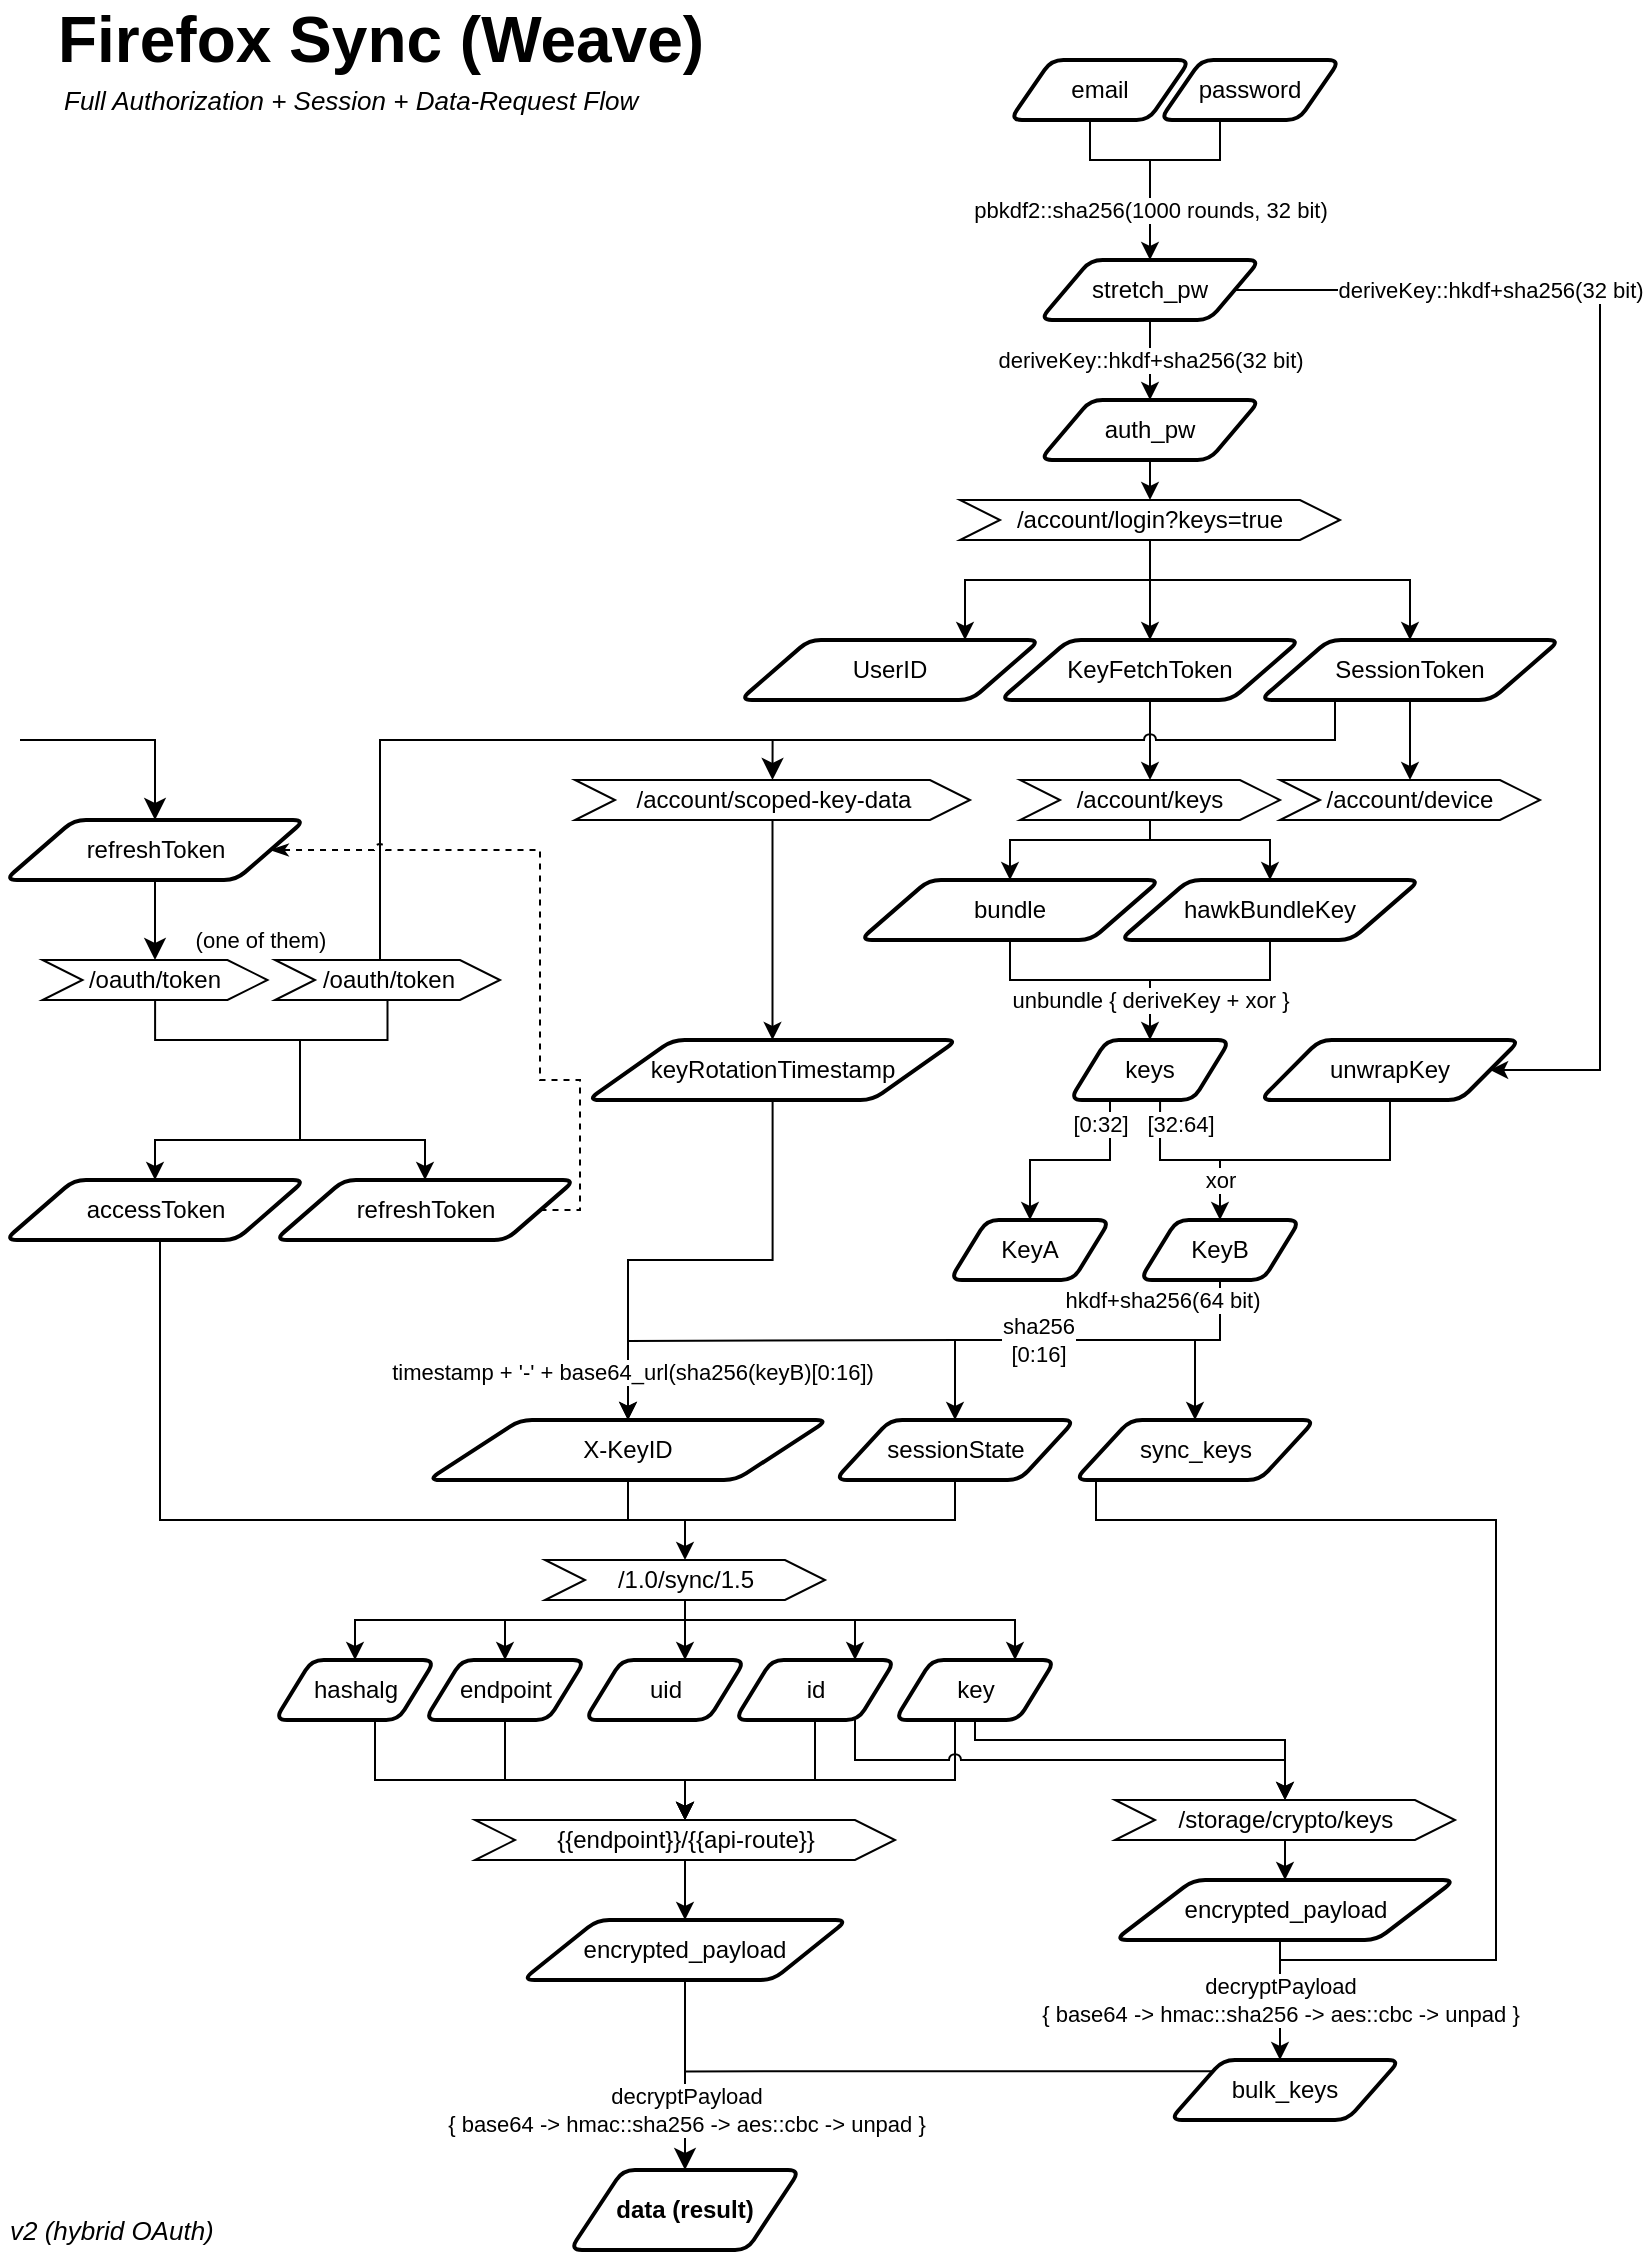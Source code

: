 <mxfile version="22.1.17" type="device">
  <diagram id="GCKKbCVxNzZRT655OQ8O" name="Page-1">
    <mxGraphModel dx="1724" dy="1162" grid="1" gridSize="10" guides="1" tooltips="1" connect="1" arrows="1" fold="1" page="1" pageScale="1" pageWidth="827" pageHeight="1169" math="0" shadow="0">
      <root>
        <mxCell id="0" />
        <mxCell id="1" parent="0" />
        <mxCell id="sHIsw2gtM_yPM06fZLOZ-1" value="Firefox Sync (Weave)" style="text;strokeColor=none;fillColor=none;html=1;fontSize=32;fontStyle=1;verticalAlign=middle;align=center;" parent="1" vertex="1">
          <mxGeometry x="40" y="30" width="300" height="40" as="geometry" />
        </mxCell>
        <mxCell id="sHIsw2gtM_yPM06fZLOZ-2" value="email" style="shape=parallelogram;html=1;strokeWidth=2;perimeter=parallelogramPerimeter;whiteSpace=wrap;rounded=1;arcSize=12;size=0.23;" parent="1" vertex="1">
          <mxGeometry x="505" y="60" width="90" height="30" as="geometry" />
        </mxCell>
        <mxCell id="sHIsw2gtM_yPM06fZLOZ-129" style="edgeStyle=orthogonalEdgeStyle;rounded=0;jumpStyle=arc;orthogonalLoop=1;jettySize=auto;html=1;exitX=0.25;exitY=1;exitDx=0;exitDy=0;startArrow=none;startFill=0;endArrow=none;endFill=0;" parent="1" source="sHIsw2gtM_yPM06fZLOZ-3" target="sHIsw2gtM_yPM06fZLOZ-9" edge="1">
          <mxGeometry relative="1" as="geometry">
            <Array as="points">
              <mxPoint x="610" y="90" />
              <mxPoint x="610" y="110" />
            </Array>
          </mxGeometry>
        </mxCell>
        <mxCell id="sHIsw2gtM_yPM06fZLOZ-3" value="password" style="shape=parallelogram;html=1;strokeWidth=2;perimeter=parallelogramPerimeter;whiteSpace=wrap;rounded=1;arcSize=12;size=0.23;" parent="1" vertex="1">
          <mxGeometry x="580" y="60" width="90" height="30" as="geometry" />
        </mxCell>
        <mxCell id="sHIsw2gtM_yPM06fZLOZ-14" value="deriveKey::hkdf+sha256(32 bit)" style="edgeStyle=orthogonalEdgeStyle;rounded=0;orthogonalLoop=1;jettySize=auto;html=1;exitX=0.5;exitY=1;exitDx=0;exitDy=0;" parent="1" source="sHIsw2gtM_yPM06fZLOZ-4" target="sHIsw2gtM_yPM06fZLOZ-13" edge="1">
          <mxGeometry relative="1" as="geometry" />
        </mxCell>
        <mxCell id="sHIsw2gtM_yPM06fZLOZ-4" value="stretch_pw" style="shape=parallelogram;html=1;strokeWidth=2;perimeter=parallelogramPerimeter;whiteSpace=wrap;rounded=1;arcSize=12;size=0.23;" parent="1" vertex="1">
          <mxGeometry x="520" y="160" width="110" height="30" as="geometry" />
        </mxCell>
        <mxCell id="sHIsw2gtM_yPM06fZLOZ-5" value="" style="endArrow=classic;html=1;rounded=0;entryX=0.5;entryY=0;entryDx=0;entryDy=0;" parent="1" source="sHIsw2gtM_yPM06fZLOZ-9" target="sHIsw2gtM_yPM06fZLOZ-4" edge="1">
          <mxGeometry relative="1" as="geometry">
            <mxPoint x="575" y="130" as="sourcePoint" />
            <mxPoint x="700" y="310" as="targetPoint" />
          </mxGeometry>
        </mxCell>
        <mxCell id="sHIsw2gtM_yPM06fZLOZ-6" value="pbkdf2::sha256(1000 rounds, 32 bit)" style="edgeLabel;resizable=0;html=1;align=center;verticalAlign=middle;" parent="sHIsw2gtM_yPM06fZLOZ-5" connectable="0" vertex="1">
          <mxGeometry relative="1" as="geometry" />
        </mxCell>
        <mxCell id="sHIsw2gtM_yPM06fZLOZ-9" value="" style="shape=waypoint;sketch=0;fillStyle=solid;size=6;pointerEvents=1;points=[];fillColor=none;resizable=0;rotatable=0;perimeter=centerPerimeter;snapToPoint=1;strokeColor=none;" parent="1" vertex="1">
          <mxGeometry x="555" y="90" width="40" height="40" as="geometry" />
        </mxCell>
        <mxCell id="sHIsw2gtM_yPM06fZLOZ-11" value="" style="endArrow=none;html=1;rounded=0;entryX=0.5;entryY=1;entryDx=0;entryDy=0;edgeStyle=orthogonalEdgeStyle;" parent="1" source="sHIsw2gtM_yPM06fZLOZ-9" target="sHIsw2gtM_yPM06fZLOZ-2" edge="1">
          <mxGeometry width="50" height="50" relative="1" as="geometry">
            <mxPoint x="600" y="250" as="sourcePoint" />
            <mxPoint x="650" y="200" as="targetPoint" />
            <Array as="points">
              <mxPoint x="545" y="110" />
            </Array>
          </mxGeometry>
        </mxCell>
        <mxCell id="sHIsw2gtM_yPM06fZLOZ-21" style="edgeStyle=orthogonalEdgeStyle;rounded=0;orthogonalLoop=1;jettySize=auto;html=1;exitX=0.5;exitY=1;exitDx=0;exitDy=0;entryX=0.5;entryY=0;entryDx=0;entryDy=0;" parent="1" source="sHIsw2gtM_yPM06fZLOZ-13" target="sHIsw2gtM_yPM06fZLOZ-20" edge="1">
          <mxGeometry relative="1" as="geometry" />
        </mxCell>
        <mxCell id="sHIsw2gtM_yPM06fZLOZ-13" value="auth_pw" style="shape=parallelogram;html=1;strokeWidth=2;perimeter=parallelogramPerimeter;whiteSpace=wrap;rounded=1;arcSize=12;size=0.23;" parent="1" vertex="1">
          <mxGeometry x="520" y="230" width="110" height="30" as="geometry" />
        </mxCell>
        <mxCell id="sHIsw2gtM_yPM06fZLOZ-28" style="rounded=0;orthogonalLoop=1;jettySize=auto;html=1;exitX=0.75;exitY=0;exitDx=0;exitDy=0;endArrow=none;endFill=0;startArrow=classic;startFill=1;edgeStyle=orthogonalEdgeStyle;" parent="1" source="sHIsw2gtM_yPM06fZLOZ-15" target="sHIsw2gtM_yPM06fZLOZ-24" edge="1">
          <mxGeometry relative="1" as="geometry">
            <Array as="points">
              <mxPoint x="482" y="320" />
            </Array>
          </mxGeometry>
        </mxCell>
        <mxCell id="sHIsw2gtM_yPM06fZLOZ-15" value="UserID" style="shape=parallelogram;html=1;strokeWidth=2;perimeter=parallelogramPerimeter;whiteSpace=wrap;rounded=1;arcSize=12;size=0.23;" parent="1" vertex="1">
          <mxGeometry x="370" y="350" width="150" height="30" as="geometry" />
        </mxCell>
        <mxCell id="sHIsw2gtM_yPM06fZLOZ-16" value="SessionToken" style="shape=parallelogram;html=1;strokeWidth=2;perimeter=parallelogramPerimeter;whiteSpace=wrap;rounded=1;arcSize=12;size=0.23;" parent="1" vertex="1">
          <mxGeometry x="630" y="350" width="150" height="30" as="geometry" />
        </mxCell>
        <mxCell id="sHIsw2gtM_yPM06fZLOZ-38" style="edgeStyle=none;rounded=0;orthogonalLoop=1;jettySize=auto;html=1;entryX=0.5;entryY=0;entryDx=0;entryDy=0;startArrow=none;startFill=0;endArrow=classic;endFill=1;jumpStyle=none;" parent="1" source="sHIsw2gtM_yPM06fZLOZ-17" target="sHIsw2gtM_yPM06fZLOZ-37" edge="1">
          <mxGeometry relative="1" as="geometry" />
        </mxCell>
        <mxCell id="sHIsw2gtM_yPM06fZLOZ-17" value="KeyFetchToken" style="shape=parallelogram;html=1;strokeWidth=2;perimeter=parallelogramPerimeter;whiteSpace=wrap;rounded=1;arcSize=12;size=0.23;" parent="1" vertex="1">
          <mxGeometry x="500" y="350" width="150" height="30" as="geometry" />
        </mxCell>
        <mxCell id="sHIsw2gtM_yPM06fZLOZ-27" style="edgeStyle=orthogonalEdgeStyle;rounded=0;orthogonalLoop=1;jettySize=auto;html=1;exitX=0.5;exitY=1;exitDx=0;exitDy=0;endArrow=none;endFill=0;" parent="1" source="sHIsw2gtM_yPM06fZLOZ-20" target="sHIsw2gtM_yPM06fZLOZ-24" edge="1">
          <mxGeometry relative="1" as="geometry" />
        </mxCell>
        <mxCell id="sHIsw2gtM_yPM06fZLOZ-20" value="/account/login?keys=true" style="shape=step;perimeter=stepPerimeter;whiteSpace=wrap;html=1;fixedSize=1;" parent="1" vertex="1">
          <mxGeometry x="480" y="280" width="190" height="20" as="geometry" />
        </mxCell>
        <mxCell id="sHIsw2gtM_yPM06fZLOZ-24" value="" style="shape=waypoint;sketch=0;fillStyle=solid;size=6;pointerEvents=1;points=[];fillColor=none;resizable=0;rotatable=0;perimeter=centerPerimeter;snapToPoint=1;strokeColor=none;" parent="1" vertex="1">
          <mxGeometry x="555" y="300" width="40" height="40" as="geometry" />
        </mxCell>
        <mxCell id="sHIsw2gtM_yPM06fZLOZ-29" value="" style="endArrow=classic;html=1;rounded=0;" parent="1" source="sHIsw2gtM_yPM06fZLOZ-24" target="sHIsw2gtM_yPM06fZLOZ-17" edge="1">
          <mxGeometry width="50" height="50" relative="1" as="geometry">
            <mxPoint x="600" y="320" as="sourcePoint" />
            <mxPoint x="650" y="270" as="targetPoint" />
          </mxGeometry>
        </mxCell>
        <mxCell id="sHIsw2gtM_yPM06fZLOZ-30" value="" style="endArrow=classic;html=1;rounded=0;entryX=0.5;entryY=0;entryDx=0;entryDy=0;exitX=0.579;exitY=0.546;exitDx=0;exitDy=0;exitPerimeter=0;edgeStyle=orthogonalEdgeStyle;" parent="1" source="sHIsw2gtM_yPM06fZLOZ-24" target="sHIsw2gtM_yPM06fZLOZ-16" edge="1">
          <mxGeometry width="50" height="50" relative="1" as="geometry">
            <mxPoint x="570" y="340" as="sourcePoint" />
            <mxPoint x="650" y="270" as="targetPoint" />
          </mxGeometry>
        </mxCell>
        <mxCell id="sHIsw2gtM_yPM06fZLOZ-34" value="/account/device" style="shape=step;perimeter=stepPerimeter;whiteSpace=wrap;html=1;fixedSize=1;" parent="1" vertex="1">
          <mxGeometry x="640" y="420" width="130" height="20" as="geometry" />
        </mxCell>
        <mxCell id="sHIsw2gtM_yPM06fZLOZ-36" value="" style="endArrow=classic;html=1;rounded=0;exitX=0.5;exitY=1;exitDx=0;exitDy=0;entryX=0.5;entryY=0;entryDx=0;entryDy=0;" parent="1" source="sHIsw2gtM_yPM06fZLOZ-16" target="sHIsw2gtM_yPM06fZLOZ-34" edge="1">
          <mxGeometry width="50" height="50" relative="1" as="geometry">
            <mxPoint x="620" y="420" as="sourcePoint" />
            <mxPoint x="670" y="370" as="targetPoint" />
          </mxGeometry>
        </mxCell>
        <mxCell id="sHIsw2gtM_yPM06fZLOZ-40" style="edgeStyle=orthogonalEdgeStyle;rounded=0;orthogonalLoop=1;jettySize=auto;html=1;startArrow=none;startFill=0;endArrow=classic;endFill=1;exitX=0.98;exitY=0.7;exitDx=0;exitDy=0;exitPerimeter=0;" parent="1" source="sHIsw2gtM_yPM06fZLOZ-42" target="sHIsw2gtM_yPM06fZLOZ-39" edge="1">
          <mxGeometry relative="1" as="geometry">
            <Array as="points">
              <mxPoint x="635" y="450" />
            </Array>
          </mxGeometry>
        </mxCell>
        <mxCell id="sHIsw2gtM_yPM06fZLOZ-37" value="/account/keys" style="shape=step;perimeter=stepPerimeter;whiteSpace=wrap;html=1;fixedSize=1;" parent="1" vertex="1">
          <mxGeometry x="510" y="420" width="130" height="20" as="geometry" />
        </mxCell>
        <mxCell id="sHIsw2gtM_yPM06fZLOZ-48" style="edgeStyle=orthogonalEdgeStyle;rounded=0;orthogonalLoop=1;jettySize=auto;html=1;entryX=0.55;entryY=0.675;entryDx=0;entryDy=0;entryPerimeter=0;startArrow=none;startFill=0;endArrow=none;endFill=0;" parent="1" source="sHIsw2gtM_yPM06fZLOZ-39" target="sHIsw2gtM_yPM06fZLOZ-46" edge="1">
          <mxGeometry relative="1" as="geometry" />
        </mxCell>
        <mxCell id="sHIsw2gtM_yPM06fZLOZ-39" value="hawkBundleKey" style="shape=parallelogram;html=1;strokeWidth=2;perimeter=parallelogramPerimeter;whiteSpace=wrap;rounded=1;arcSize=12;size=0.23;" parent="1" vertex="1">
          <mxGeometry x="560" y="470" width="150" height="30" as="geometry" />
        </mxCell>
        <mxCell id="sHIsw2gtM_yPM06fZLOZ-47" style="edgeStyle=orthogonalEdgeStyle;rounded=0;orthogonalLoop=1;jettySize=auto;html=1;entryX=0.45;entryY=0.575;entryDx=0;entryDy=0;entryPerimeter=0;startArrow=none;startFill=0;endArrow=none;endFill=0;" parent="1" source="sHIsw2gtM_yPM06fZLOZ-41" target="sHIsw2gtM_yPM06fZLOZ-46" edge="1">
          <mxGeometry relative="1" as="geometry" />
        </mxCell>
        <mxCell id="sHIsw2gtM_yPM06fZLOZ-41" value="bundle" style="shape=parallelogram;html=1;strokeWidth=2;perimeter=parallelogramPerimeter;whiteSpace=wrap;rounded=1;arcSize=12;size=0.23;" parent="1" vertex="1">
          <mxGeometry x="430" y="470" width="150" height="30" as="geometry" />
        </mxCell>
        <mxCell id="sHIsw2gtM_yPM06fZLOZ-43" style="edgeStyle=orthogonalEdgeStyle;rounded=0;orthogonalLoop=1;jettySize=auto;html=1;entryX=0.5;entryY=0;entryDx=0;entryDy=0;startArrow=none;startFill=0;endArrow=classic;endFill=1;" parent="1" source="sHIsw2gtM_yPM06fZLOZ-42" target="sHIsw2gtM_yPM06fZLOZ-41" edge="1">
          <mxGeometry relative="1" as="geometry">
            <Array as="points">
              <mxPoint x="505" y="450" />
            </Array>
          </mxGeometry>
        </mxCell>
        <mxCell id="sHIsw2gtM_yPM06fZLOZ-42" value="" style="shape=waypoint;sketch=0;fillStyle=solid;size=6;pointerEvents=1;points=[];fillColor=none;resizable=0;rotatable=0;perimeter=centerPerimeter;snapToPoint=1;strokeColor=none;" parent="1" vertex="1">
          <mxGeometry x="555" y="430" width="40" height="40" as="geometry" />
        </mxCell>
        <mxCell id="sHIsw2gtM_yPM06fZLOZ-45" value="" style="endArrow=none;html=1;rounded=0;exitX=0.5;exitY=1;exitDx=0;exitDy=0;entryX=0.988;entryY=0.392;entryDx=0;entryDy=0;entryPerimeter=0;endFill=0;" parent="1" source="sHIsw2gtM_yPM06fZLOZ-37" target="sHIsw2gtM_yPM06fZLOZ-42" edge="1">
          <mxGeometry width="50" height="50" relative="1" as="geometry">
            <mxPoint x="570" y="480" as="sourcePoint" />
            <mxPoint x="620" y="430" as="targetPoint" />
          </mxGeometry>
        </mxCell>
        <mxCell id="sHIsw2gtM_yPM06fZLOZ-54" value="unbundle { deriveKey + xor }" style="edgeStyle=none;rounded=0;orthogonalLoop=1;jettySize=auto;html=1;entryX=0.5;entryY=0;entryDx=0;entryDy=0;startArrow=none;startFill=0;endArrow=classic;endFill=1;" parent="1" source="sHIsw2gtM_yPM06fZLOZ-46" target="sHIsw2gtM_yPM06fZLOZ-59" edge="1">
          <mxGeometry x="-0.333" relative="1" as="geometry">
            <mxPoint x="575" y="580" as="targetPoint" />
            <mxPoint as="offset" />
          </mxGeometry>
        </mxCell>
        <mxCell id="sHIsw2gtM_yPM06fZLOZ-46" value="" style="shape=waypoint;sketch=0;fillStyle=solid;size=6;pointerEvents=1;points=[];fillColor=none;resizable=0;rotatable=0;perimeter=centerPerimeter;snapToPoint=1;strokeColor=none;" parent="1" vertex="1">
          <mxGeometry x="555" y="500" width="40" height="40" as="geometry" />
        </mxCell>
        <mxCell id="sHIsw2gtM_yPM06fZLOZ-55" value="&lt;div&gt;KeyA&lt;/div&gt;" style="shape=parallelogram;html=1;strokeWidth=2;perimeter=parallelogramPerimeter;whiteSpace=wrap;rounded=1;arcSize=12;size=0.23;" parent="1" vertex="1">
          <mxGeometry x="475" y="640" width="80" height="30" as="geometry" />
        </mxCell>
        <mxCell id="sHIsw2gtM_yPM06fZLOZ-89" value="sha256&lt;br&gt;[0:16]" style="edgeStyle=orthogonalEdgeStyle;rounded=0;jumpStyle=arc;orthogonalLoop=1;jettySize=auto;html=1;entryX=0.5;entryY=0;entryDx=0;entryDy=0;startArrow=none;startFill=0;endArrow=classic;endFill=1;" parent="1" source="sHIsw2gtM_yPM06fZLOZ-56" target="sHIsw2gtM_yPM06fZLOZ-87" edge="1">
          <mxGeometry x="0.196" relative="1" as="geometry">
            <Array as="points">
              <mxPoint x="530" y="700" />
              <mxPoint x="480" y="700" />
            </Array>
            <mxPoint as="offset" />
          </mxGeometry>
        </mxCell>
        <mxCell id="sHIsw2gtM_yPM06fZLOZ-111" value="hkdf+sha256(64 bit)" style="rounded=0;jumpStyle=arc;orthogonalLoop=1;jettySize=auto;html=1;entryX=0.5;entryY=0;entryDx=0;entryDy=0;startArrow=none;startFill=0;endArrow=classic;endFill=1;edgeStyle=orthogonalEdgeStyle;" parent="1" source="sHIsw2gtM_yPM06fZLOZ-56" target="sHIsw2gtM_yPM06fZLOZ-88" edge="1">
          <mxGeometry x="0.455" y="10" relative="1" as="geometry">
            <Array as="points">
              <mxPoint x="550" y="700" />
              <mxPoint x="600" y="700" />
            </Array>
            <mxPoint x="-8" y="-10" as="offset" />
          </mxGeometry>
        </mxCell>
        <mxCell id="sHIsw2gtM_yPM06fZLOZ-56" value="&lt;div&gt;KeyB&lt;/div&gt;" style="shape=parallelogram;html=1;strokeWidth=2;perimeter=parallelogramPerimeter;whiteSpace=wrap;rounded=1;arcSize=12;size=0.23;" parent="1" vertex="1">
          <mxGeometry x="570" y="640" width="80" height="30" as="geometry" />
        </mxCell>
        <mxCell id="sHIsw2gtM_yPM06fZLOZ-57" value="[0:32]" style="edgeStyle=orthogonalEdgeStyle;rounded=0;orthogonalLoop=1;jettySize=auto;html=1;entryX=0.5;entryY=0;entryDx=0;entryDy=0;startArrow=none;startFill=0;endArrow=classic;endFill=1;exitX=0.25;exitY=1;exitDx=0;exitDy=0;" parent="1" source="sHIsw2gtM_yPM06fZLOZ-59" target="sHIsw2gtM_yPM06fZLOZ-55" edge="1">
          <mxGeometry x="-0.76" y="-5" relative="1" as="geometry">
            <mxPoint x="580" y="660" as="sourcePoint" />
            <mxPoint as="offset" />
          </mxGeometry>
        </mxCell>
        <mxCell id="sHIsw2gtM_yPM06fZLOZ-58" value="[32:64]" style="edgeStyle=orthogonalEdgeStyle;rounded=0;orthogonalLoop=1;jettySize=auto;html=1;startArrow=none;startFill=0;endArrow=none;endFill=0;exitX=0.563;exitY=0.973;exitDx=0;exitDy=0;exitPerimeter=0;" parent="1" source="sHIsw2gtM_yPM06fZLOZ-59" target="sHIsw2gtM_yPM06fZLOZ-64" edge="1">
          <mxGeometry x="-0.579" y="10" relative="1" as="geometry">
            <mxPoint x="580" y="660" as="sourcePoint" />
            <mxPoint x="600" y="610" as="targetPoint" />
            <Array as="points">
              <mxPoint x="580" y="610" />
            </Array>
            <mxPoint as="offset" />
          </mxGeometry>
        </mxCell>
        <mxCell id="sHIsw2gtM_yPM06fZLOZ-59" value="keys" style="shape=parallelogram;html=1;strokeWidth=2;perimeter=parallelogramPerimeter;whiteSpace=wrap;rounded=1;arcSize=12;size=0.23;" parent="1" vertex="1">
          <mxGeometry x="535" y="550" width="80" height="30" as="geometry" />
        </mxCell>
        <mxCell id="sHIsw2gtM_yPM06fZLOZ-62" value="deriveKey::hkdf+sha256(32 bit)" style="edgeStyle=orthogonalEdgeStyle;rounded=0;orthogonalLoop=1;jettySize=auto;html=1;exitX=1;exitY=0.5;exitDx=0;exitDy=0;entryX=1;entryY=0.5;entryDx=0;entryDy=0;" parent="1" source="sHIsw2gtM_yPM06fZLOZ-4" target="sHIsw2gtM_yPM06fZLOZ-63" edge="1">
          <mxGeometry x="-0.593" relative="1" as="geometry">
            <mxPoint x="730" y="250" as="sourcePoint" />
            <mxPoint x="790" y="490" as="targetPoint" />
            <Array as="points">
              <mxPoint x="800" y="175" />
              <mxPoint x="800" y="565" />
            </Array>
            <mxPoint as="offset" />
          </mxGeometry>
        </mxCell>
        <mxCell id="sHIsw2gtM_yPM06fZLOZ-65" style="edgeStyle=orthogonalEdgeStyle;rounded=0;orthogonalLoop=1;jettySize=auto;html=1;startArrow=none;startFill=0;endArrow=none;endFill=0;" parent="1" source="sHIsw2gtM_yPM06fZLOZ-63" target="sHIsw2gtM_yPM06fZLOZ-64" edge="1">
          <mxGeometry relative="1" as="geometry">
            <Array as="points">
              <mxPoint x="695" y="610" />
            </Array>
          </mxGeometry>
        </mxCell>
        <mxCell id="sHIsw2gtM_yPM06fZLOZ-63" value="unwrapKey" style="shape=parallelogram;html=1;strokeWidth=2;perimeter=parallelogramPerimeter;whiteSpace=wrap;rounded=1;arcSize=12;size=0.23;" parent="1" vertex="1">
          <mxGeometry x="630" y="550" width="130" height="30" as="geometry" />
        </mxCell>
        <mxCell id="sHIsw2gtM_yPM06fZLOZ-66" value="xor" style="edgeStyle=none;rounded=0;orthogonalLoop=1;jettySize=auto;html=1;entryX=0.5;entryY=0;entryDx=0;entryDy=0;startArrow=none;startFill=0;endArrow=classic;endFill=1;" parent="1" source="sHIsw2gtM_yPM06fZLOZ-64" target="sHIsw2gtM_yPM06fZLOZ-56" edge="1">
          <mxGeometry x="-0.333" relative="1" as="geometry">
            <mxPoint as="offset" />
          </mxGeometry>
        </mxCell>
        <mxCell id="sHIsw2gtM_yPM06fZLOZ-64" value="" style="shape=waypoint;sketch=0;fillStyle=solid;size=6;pointerEvents=1;points=[];fillColor=none;resizable=0;rotatable=0;perimeter=centerPerimeter;snapToPoint=1;strokeColor=none;" parent="1" vertex="1">
          <mxGeometry x="590" y="590" width="40" height="40" as="geometry" />
        </mxCell>
        <mxCell id="sHIsw2gtM_yPM06fZLOZ-76" style="edgeStyle=orthogonalEdgeStyle;rounded=0;orthogonalLoop=1;jettySize=auto;html=1;exitX=0.25;exitY=1;exitDx=0;exitDy=0;startArrow=none;startFill=0;endArrow=none;endFill=0;jumpStyle=arc;entryX=0.5;entryY=0;entryDx=0;entryDy=0;" parent="1" source="sHIsw2gtM_yPM06fZLOZ-16" target="WJktjPEmbSun08T8z3SS-2" edge="1">
          <mxGeometry relative="1" as="geometry">
            <Array as="points">
              <mxPoint x="667" y="400" />
              <mxPoint x="190" y="400" />
              <mxPoint x="190" y="510" />
            </Array>
            <mxPoint x="220" y="410" as="targetPoint" />
          </mxGeometry>
        </mxCell>
        <mxCell id="sHIsw2gtM_yPM06fZLOZ-93" style="edgeStyle=orthogonalEdgeStyle;rounded=0;jumpStyle=arc;orthogonalLoop=1;jettySize=auto;html=1;startArrow=none;startFill=0;endArrow=none;endFill=0;" parent="1" source="sHIsw2gtM_yPM06fZLOZ-87" target="sHIsw2gtM_yPM06fZLOZ-92" edge="1">
          <mxGeometry relative="1" as="geometry">
            <Array as="points">
              <mxPoint x="477" y="790" />
            </Array>
            <mxPoint x="392.5" y="790" as="targetPoint" />
          </mxGeometry>
        </mxCell>
        <mxCell id="sHIsw2gtM_yPM06fZLOZ-87" value="sessionState" style="shape=parallelogram;html=1;strokeWidth=2;perimeter=parallelogramPerimeter;whiteSpace=wrap;rounded=1;arcSize=12;size=0.23;" parent="1" vertex="1">
          <mxGeometry x="417.5" y="740" width="120" height="30" as="geometry" />
        </mxCell>
        <mxCell id="sHIsw2gtM_yPM06fZLOZ-119" value="" style="edgeStyle=orthogonalEdgeStyle;rounded=0;jumpStyle=arc;orthogonalLoop=1;jettySize=auto;html=1;startArrow=none;startFill=0;endArrow=none;endFill=0;" parent="1" source="sHIsw2gtM_yPM06fZLOZ-88" edge="1">
          <mxGeometry x="-0.429" y="20" relative="1" as="geometry">
            <Array as="points">
              <mxPoint x="548" y="790" />
              <mxPoint x="748" y="790" />
              <mxPoint x="748" y="1010" />
            </Array>
            <mxPoint as="offset" />
            <mxPoint x="640" y="1010" as="targetPoint" />
          </mxGeometry>
        </mxCell>
        <mxCell id="sHIsw2gtM_yPM06fZLOZ-88" value="sync_keys" style="shape=parallelogram;html=1;strokeWidth=2;perimeter=parallelogramPerimeter;whiteSpace=wrap;rounded=1;arcSize=12;size=0.23;" parent="1" vertex="1">
          <mxGeometry x="537.5" y="740" width="120" height="30" as="geometry" />
        </mxCell>
        <mxCell id="sHIsw2gtM_yPM06fZLOZ-101" style="edgeStyle=orthogonalEdgeStyle;rounded=0;jumpStyle=none;orthogonalLoop=1;jettySize=auto;html=1;entryX=0.75;entryY=0;entryDx=0;entryDy=0;startArrow=none;startFill=0;endArrow=classic;endFill=1;" parent="1" source="sHIsw2gtM_yPM06fZLOZ-90" target="sHIsw2gtM_yPM06fZLOZ-96" edge="1">
          <mxGeometry relative="1" as="geometry">
            <Array as="points">
              <mxPoint x="342.5" y="840" />
              <mxPoint x="427.5" y="840" />
            </Array>
          </mxGeometry>
        </mxCell>
        <mxCell id="sHIsw2gtM_yPM06fZLOZ-102" style="edgeStyle=orthogonalEdgeStyle;rounded=0;jumpStyle=none;orthogonalLoop=1;jettySize=auto;html=1;entryX=0.75;entryY=0;entryDx=0;entryDy=0;startArrow=none;startFill=0;endArrow=classic;endFill=1;" parent="1" source="sHIsw2gtM_yPM06fZLOZ-90" target="sHIsw2gtM_yPM06fZLOZ-97" edge="1">
          <mxGeometry relative="1" as="geometry">
            <Array as="points">
              <mxPoint x="342.5" y="840" />
              <mxPoint x="507.5" y="840" />
            </Array>
          </mxGeometry>
        </mxCell>
        <mxCell id="sHIsw2gtM_yPM06fZLOZ-103" style="edgeStyle=orthogonalEdgeStyle;rounded=0;jumpStyle=none;orthogonalLoop=1;jettySize=auto;html=1;entryX=0.625;entryY=0;entryDx=0;entryDy=0;entryPerimeter=0;startArrow=none;startFill=0;endArrow=classic;endFill=1;" parent="1" source="sHIsw2gtM_yPM06fZLOZ-90" target="sHIsw2gtM_yPM06fZLOZ-98" edge="1">
          <mxGeometry relative="1" as="geometry" />
        </mxCell>
        <mxCell id="sHIsw2gtM_yPM06fZLOZ-104" style="edgeStyle=orthogonalEdgeStyle;rounded=0;jumpStyle=none;orthogonalLoop=1;jettySize=auto;html=1;entryX=0.5;entryY=0;entryDx=0;entryDy=0;startArrow=none;startFill=0;endArrow=classic;endFill=1;" parent="1" source="sHIsw2gtM_yPM06fZLOZ-90" target="sHIsw2gtM_yPM06fZLOZ-99" edge="1">
          <mxGeometry relative="1" as="geometry">
            <Array as="points">
              <mxPoint x="342.5" y="840" />
              <mxPoint x="252.5" y="840" />
            </Array>
          </mxGeometry>
        </mxCell>
        <mxCell id="sHIsw2gtM_yPM06fZLOZ-105" style="edgeStyle=orthogonalEdgeStyle;rounded=0;jumpStyle=none;orthogonalLoop=1;jettySize=auto;html=1;entryX=0.5;entryY=0;entryDx=0;entryDy=0;startArrow=none;startFill=0;endArrow=classic;endFill=1;" parent="1" source="sHIsw2gtM_yPM06fZLOZ-90" target="sHIsw2gtM_yPM06fZLOZ-100" edge="1">
          <mxGeometry relative="1" as="geometry">
            <Array as="points">
              <mxPoint x="342.5" y="840" />
              <mxPoint x="177.5" y="840" />
            </Array>
          </mxGeometry>
        </mxCell>
        <mxCell id="sHIsw2gtM_yPM06fZLOZ-90" value="/1.0/sync/1.5" style="shape=step;perimeter=stepPerimeter;whiteSpace=wrap;html=1;fixedSize=1;" parent="1" vertex="1">
          <mxGeometry x="272.5" y="810" width="140" height="20" as="geometry" />
        </mxCell>
        <mxCell id="sHIsw2gtM_yPM06fZLOZ-95" style="edgeStyle=none;rounded=0;jumpStyle=arc;orthogonalLoop=1;jettySize=auto;html=1;startArrow=none;startFill=0;endArrow=classic;endFill=1;exitX=0.876;exitY=1.048;exitDx=0;exitDy=0;exitPerimeter=0;" parent="1" source="sHIsw2gtM_yPM06fZLOZ-92" target="sHIsw2gtM_yPM06fZLOZ-90" edge="1">
          <mxGeometry relative="1" as="geometry">
            <mxPoint x="342.5" y="800" as="sourcePoint" />
          </mxGeometry>
        </mxCell>
        <mxCell id="sHIsw2gtM_yPM06fZLOZ-92" value="" style="shape=waypoint;sketch=0;fillStyle=solid;size=6;pointerEvents=1;points=[];fillColor=none;resizable=0;rotatable=0;perimeter=centerPerimeter;snapToPoint=1;strokeColor=none;" parent="1" vertex="1">
          <mxGeometry x="322.5" y="770" width="40" height="40" as="geometry" />
        </mxCell>
        <mxCell id="sHIsw2gtM_yPM06fZLOZ-110" style="edgeStyle=orthogonalEdgeStyle;rounded=0;jumpStyle=arc;orthogonalLoop=1;jettySize=auto;html=1;startArrow=none;startFill=0;endArrow=classic;endFill=1;" parent="1" source="sHIsw2gtM_yPM06fZLOZ-96" target="sHIsw2gtM_yPM06fZLOZ-106" edge="1">
          <mxGeometry relative="1" as="geometry">
            <Array as="points">
              <mxPoint x="407.5" y="920" />
              <mxPoint x="342.5" y="920" />
            </Array>
          </mxGeometry>
        </mxCell>
        <mxCell id="sHIsw2gtM_yPM06fZLOZ-96" value="id" style="shape=parallelogram;html=1;strokeWidth=2;perimeter=parallelogramPerimeter;whiteSpace=wrap;rounded=1;arcSize=12;size=0.23;" parent="1" vertex="1">
          <mxGeometry x="367.5" y="860" width="80" height="30" as="geometry" />
        </mxCell>
        <mxCell id="sHIsw2gtM_yPM06fZLOZ-109" style="edgeStyle=orthogonalEdgeStyle;rounded=0;jumpStyle=arc;orthogonalLoop=1;jettySize=auto;html=1;startArrow=none;startFill=0;endArrow=classic;endFill=1;" parent="1" source="sHIsw2gtM_yPM06fZLOZ-97" target="sHIsw2gtM_yPM06fZLOZ-106" edge="1">
          <mxGeometry relative="1" as="geometry">
            <Array as="points">
              <mxPoint x="477.5" y="920" />
              <mxPoint x="342.5" y="920" />
            </Array>
          </mxGeometry>
        </mxCell>
        <mxCell id="sHIsw2gtM_yPM06fZLOZ-114" style="edgeStyle=orthogonalEdgeStyle;rounded=0;jumpStyle=arc;orthogonalLoop=1;jettySize=auto;html=1;entryX=0.5;entryY=0;entryDx=0;entryDy=0;startArrow=none;startFill=0;endArrow=classic;endFill=1;" parent="1" source="sHIsw2gtM_yPM06fZLOZ-97" target="sHIsw2gtM_yPM06fZLOZ-112" edge="1">
          <mxGeometry relative="1" as="geometry">
            <Array as="points">
              <mxPoint x="487.5" y="900" />
              <mxPoint x="642.5" y="900" />
            </Array>
          </mxGeometry>
        </mxCell>
        <mxCell id="sHIsw2gtM_yPM06fZLOZ-97" value="key" style="shape=parallelogram;html=1;strokeWidth=2;perimeter=parallelogramPerimeter;whiteSpace=wrap;rounded=1;arcSize=12;size=0.23;" parent="1" vertex="1">
          <mxGeometry x="447.5" y="860" width="80" height="30" as="geometry" />
        </mxCell>
        <mxCell id="sHIsw2gtM_yPM06fZLOZ-98" value="uid" style="shape=parallelogram;html=1;strokeWidth=2;perimeter=parallelogramPerimeter;whiteSpace=wrap;rounded=1;arcSize=12;size=0.23;" parent="1" vertex="1">
          <mxGeometry x="292.5" y="860" width="80" height="30" as="geometry" />
        </mxCell>
        <mxCell id="sHIsw2gtM_yPM06fZLOZ-107" style="edgeStyle=orthogonalEdgeStyle;rounded=0;jumpStyle=arc;orthogonalLoop=1;jettySize=auto;html=1;startArrow=none;startFill=0;endArrow=classic;endFill=1;" parent="1" source="sHIsw2gtM_yPM06fZLOZ-99" target="sHIsw2gtM_yPM06fZLOZ-106" edge="1">
          <mxGeometry relative="1" as="geometry">
            <Array as="points">
              <mxPoint x="252.5" y="920" />
              <mxPoint x="342.5" y="920" />
            </Array>
          </mxGeometry>
        </mxCell>
        <mxCell id="sHIsw2gtM_yPM06fZLOZ-99" value="endpoint" style="shape=parallelogram;html=1;strokeWidth=2;perimeter=parallelogramPerimeter;whiteSpace=wrap;rounded=1;arcSize=12;size=0.23;" parent="1" vertex="1">
          <mxGeometry x="212.5" y="860" width="80" height="30" as="geometry" />
        </mxCell>
        <mxCell id="sHIsw2gtM_yPM06fZLOZ-108" style="edgeStyle=orthogonalEdgeStyle;rounded=0;jumpStyle=arc;orthogonalLoop=1;jettySize=auto;html=1;entryX=0.5;entryY=0;entryDx=0;entryDy=0;startArrow=none;startFill=0;endArrow=classic;endFill=1;" parent="1" source="sHIsw2gtM_yPM06fZLOZ-100" target="sHIsw2gtM_yPM06fZLOZ-106" edge="1">
          <mxGeometry relative="1" as="geometry">
            <Array as="points">
              <mxPoint x="187.5" y="920" />
              <mxPoint x="342.5" y="920" />
            </Array>
          </mxGeometry>
        </mxCell>
        <mxCell id="sHIsw2gtM_yPM06fZLOZ-100" value="hashalg" style="shape=parallelogram;html=1;strokeWidth=2;perimeter=parallelogramPerimeter;whiteSpace=wrap;rounded=1;arcSize=12;size=0.23;" parent="1" vertex="1">
          <mxGeometry x="137.5" y="860" width="80" height="30" as="geometry" />
        </mxCell>
        <mxCell id="sHIsw2gtM_yPM06fZLOZ-122" style="edgeStyle=orthogonalEdgeStyle;rounded=0;jumpStyle=arc;orthogonalLoop=1;jettySize=auto;html=1;entryX=0.5;entryY=0;entryDx=0;entryDy=0;startArrow=none;startFill=0;endArrow=classic;endFill=1;" parent="1" source="sHIsw2gtM_yPM06fZLOZ-106" target="sHIsw2gtM_yPM06fZLOZ-121" edge="1">
          <mxGeometry relative="1" as="geometry" />
        </mxCell>
        <mxCell id="sHIsw2gtM_yPM06fZLOZ-106" value="{{endpoint}}/{{api-route}}" style="shape=step;perimeter=stepPerimeter;whiteSpace=wrap;html=1;fixedSize=1;" parent="1" vertex="1">
          <mxGeometry x="237.5" y="940" width="210" height="20" as="geometry" />
        </mxCell>
        <mxCell id="sHIsw2gtM_yPM06fZLOZ-116" style="edgeStyle=orthogonalEdgeStyle;rounded=0;jumpStyle=arc;orthogonalLoop=1;jettySize=auto;html=1;entryX=0.5;entryY=0;entryDx=0;entryDy=0;startArrow=none;startFill=0;endArrow=classic;endFill=1;" parent="1" source="sHIsw2gtM_yPM06fZLOZ-112" target="sHIsw2gtM_yPM06fZLOZ-115" edge="1">
          <mxGeometry relative="1" as="geometry" />
        </mxCell>
        <mxCell id="sHIsw2gtM_yPM06fZLOZ-112" value="/storage/crypto/keys" style="shape=step;perimeter=stepPerimeter;whiteSpace=wrap;html=1;fixedSize=1;" parent="1" vertex="1">
          <mxGeometry x="557.5" y="930" width="170" height="20" as="geometry" />
        </mxCell>
        <mxCell id="sHIsw2gtM_yPM06fZLOZ-113" style="edgeStyle=orthogonalEdgeStyle;rounded=0;jumpStyle=arc;orthogonalLoop=1;jettySize=auto;html=1;exitX=0.75;exitY=1;exitDx=0;exitDy=0;entryX=0.5;entryY=0;entryDx=0;entryDy=0;startArrow=none;startFill=0;endArrow=classic;endFill=1;" parent="1" source="sHIsw2gtM_yPM06fZLOZ-96" target="sHIsw2gtM_yPM06fZLOZ-112" edge="1">
          <mxGeometry relative="1" as="geometry">
            <Array as="points">
              <mxPoint x="427.5" y="910" />
              <mxPoint x="642.5" y="910" />
            </Array>
          </mxGeometry>
        </mxCell>
        <mxCell id="sHIsw2gtM_yPM06fZLOZ-118" value="decryptPayload &lt;br&gt;{ base64 -&amp;gt; hmac::sha256 -&amp;gt; aes::cbc -&amp;gt; unpad }" style="edgeStyle=orthogonalEdgeStyle;rounded=0;jumpStyle=none;orthogonalLoop=1;jettySize=auto;html=1;startArrow=none;startFill=0;endArrow=classic;endFill=1;" parent="1" source="sHIsw2gtM_yPM06fZLOZ-115" target="sHIsw2gtM_yPM06fZLOZ-117" edge="1">
          <mxGeometry relative="1" as="geometry">
            <Array as="points">
              <mxPoint x="640" y="1010" />
              <mxPoint x="640" y="1010" />
            </Array>
          </mxGeometry>
        </mxCell>
        <mxCell id="sHIsw2gtM_yPM06fZLOZ-115" value="encrypted_payload" style="shape=parallelogram;html=1;strokeWidth=2;perimeter=parallelogramPerimeter;whiteSpace=wrap;rounded=1;arcSize=12;size=0.23;" parent="1" vertex="1">
          <mxGeometry x="557.5" y="970" width="170" height="30" as="geometry" />
        </mxCell>
        <mxCell id="WJktjPEmbSun08T8z3SS-29" style="edgeStyle=orthogonalEdgeStyle;shape=connector;rounded=0;jumpStyle=none;orthogonalLoop=1;jettySize=auto;html=1;exitX=0;exitY=0;exitDx=0;exitDy=0;labelBackgroundColor=default;strokeColor=default;align=center;verticalAlign=middle;fontFamily=Helvetica;fontSize=11;fontColor=default;startArrow=none;startFill=0;endArrow=none;endFill=0;" edge="1" parent="1" source="sHIsw2gtM_yPM06fZLOZ-117">
          <mxGeometry relative="1" as="geometry">
            <mxPoint x="342.5" y="1065.714" as="targetPoint" />
          </mxGeometry>
        </mxCell>
        <mxCell id="sHIsw2gtM_yPM06fZLOZ-117" value="bulk_keys" style="shape=parallelogram;html=1;strokeWidth=2;perimeter=parallelogramPerimeter;whiteSpace=wrap;rounded=1;arcSize=12;size=0.23;" parent="1" vertex="1">
          <mxGeometry x="585" y="1060" width="115" height="30" as="geometry" />
        </mxCell>
        <mxCell id="WJktjPEmbSun08T8z3SS-24" style="edgeStyle=none;curved=1;rounded=0;orthogonalLoop=1;jettySize=auto;html=1;entryX=0.5;entryY=0;entryDx=0;entryDy=0;fontSize=12;startSize=8;endSize=8;" edge="1" parent="1" source="sHIsw2gtM_yPM06fZLOZ-121" target="sHIsw2gtM_yPM06fZLOZ-123">
          <mxGeometry relative="1" as="geometry" />
        </mxCell>
        <mxCell id="WJktjPEmbSun08T8z3SS-25" value="decryptPayload &lt;br&gt;{ base64 -&amp;gt; hmac::sha256 -&amp;gt; aes::cbc -&amp;gt; unpad }" style="edgeLabel;html=1;align=center;verticalAlign=middle;resizable=0;points=[];fontSize=11;endArrow=classic;rounded=0;strokeColor=default;startArrow=none;startFill=0;endFill=1;" vertex="1" connectable="0" parent="WJktjPEmbSun08T8z3SS-24">
          <mxGeometry x="0.263" y="-1" relative="1" as="geometry">
            <mxPoint x="1" y="5" as="offset" />
          </mxGeometry>
        </mxCell>
        <mxCell id="sHIsw2gtM_yPM06fZLOZ-121" value="encrypted_payload" style="shape=parallelogram;html=1;strokeWidth=2;perimeter=parallelogramPerimeter;whiteSpace=wrap;rounded=1;arcSize=12;size=0.23;" parent="1" vertex="1">
          <mxGeometry x="261.25" y="990" width="162.5" height="30" as="geometry" />
        </mxCell>
        <mxCell id="sHIsw2gtM_yPM06fZLOZ-123" value="data (result)" style="shape=parallelogram;html=1;strokeWidth=2;perimeter=parallelogramPerimeter;whiteSpace=wrap;rounded=1;arcSize=12;size=0.23;fontStyle=1" parent="1" vertex="1">
          <mxGeometry x="285" y="1115" width="115" height="40" as="geometry" />
        </mxCell>
        <mxCell id="sHIsw2gtM_yPM06fZLOZ-132" value="Full Authorization + Session + Data-Request Flow" style="text;html=1;strokeColor=none;fillColor=none;align=left;verticalAlign=middle;whiteSpace=wrap;rounded=0;fontSize=13;fontStyle=2" parent="1" vertex="1">
          <mxGeometry x="30" y="70" width="300" height="20" as="geometry" />
        </mxCell>
        <mxCell id="WJktjPEmbSun08T8z3SS-39" style="edgeStyle=orthogonalEdgeStyle;shape=connector;rounded=0;jumpStyle=none;orthogonalLoop=1;jettySize=auto;html=1;labelBackgroundColor=default;strokeColor=default;align=center;verticalAlign=middle;fontFamily=Helvetica;fontSize=11;fontColor=default;startArrow=none;startFill=0;endArrow=none;endFill=0;" edge="1" parent="1" source="WJktjPEmbSun08T8z3SS-2" target="WJktjPEmbSun08T8z3SS-37">
          <mxGeometry relative="1" as="geometry">
            <Array as="points">
              <mxPoint x="194" y="550" />
              <mxPoint x="150" y="550" />
            </Array>
          </mxGeometry>
        </mxCell>
        <mxCell id="WJktjPEmbSun08T8z3SS-2" value="/oauth/token" style="shape=step;perimeter=stepPerimeter;whiteSpace=wrap;html=1;fixedSize=1;" vertex="1" parent="1">
          <mxGeometry x="137.5" y="510" width="112.5" height="20" as="geometry" />
        </mxCell>
        <mxCell id="WJktjPEmbSun08T8z3SS-38" style="edgeStyle=orthogonalEdgeStyle;shape=connector;rounded=0;jumpStyle=none;orthogonalLoop=1;jettySize=auto;html=1;labelBackgroundColor=default;strokeColor=default;align=center;verticalAlign=middle;fontFamily=Helvetica;fontSize=11;fontColor=default;startArrow=none;startFill=0;endArrow=none;endFill=0;" edge="1" parent="1" source="WJktjPEmbSun08T8z3SS-3" target="WJktjPEmbSun08T8z3SS-37">
          <mxGeometry relative="1" as="geometry">
            <Array as="points">
              <mxPoint x="78" y="550" />
              <mxPoint x="150" y="550" />
            </Array>
          </mxGeometry>
        </mxCell>
        <mxCell id="WJktjPEmbSun08T8z3SS-3" value="/oauth/token" style="shape=step;perimeter=stepPerimeter;whiteSpace=wrap;html=1;fixedSize=1;" vertex="1" parent="1">
          <mxGeometry x="21.25" y="510" width="112.5" height="20" as="geometry" />
        </mxCell>
        <mxCell id="WJktjPEmbSun08T8z3SS-36" style="edgeStyle=orthogonalEdgeStyle;shape=connector;rounded=0;jumpStyle=none;orthogonalLoop=1;jettySize=auto;html=1;labelBackgroundColor=default;strokeColor=default;align=center;verticalAlign=middle;fontFamily=Helvetica;fontSize=11;fontColor=default;startArrow=none;startFill=0;endArrow=none;endFill=0;" edge="1" parent="1" source="WJktjPEmbSun08T8z3SS-7" target="sHIsw2gtM_yPM06fZLOZ-92">
          <mxGeometry relative="1" as="geometry">
            <mxPoint x="78" y="790" as="targetPoint" />
            <Array as="points">
              <mxPoint x="80" y="790" />
            </Array>
          </mxGeometry>
        </mxCell>
        <mxCell id="WJktjPEmbSun08T8z3SS-7" value="accessToken" style="shape=parallelogram;html=1;strokeWidth=2;perimeter=parallelogramPerimeter;whiteSpace=wrap;rounded=1;arcSize=12;size=0.23;" vertex="1" parent="1">
          <mxGeometry x="2.5" y="620" width="150" height="30" as="geometry" />
        </mxCell>
        <mxCell id="WJktjPEmbSun08T8z3SS-45" style="edgeStyle=orthogonalEdgeStyle;shape=connector;rounded=0;jumpStyle=arc;orthogonalLoop=1;jettySize=auto;html=1;entryX=1;entryY=0.5;entryDx=0;entryDy=0;labelBackgroundColor=default;strokeColor=default;align=center;verticalAlign=middle;fontFamily=Helvetica;fontSize=11;fontColor=default;startArrow=none;startFill=0;endArrow=classicThin;endFill=1;dashed=1;" edge="1" parent="1" source="WJktjPEmbSun08T8z3SS-8" target="WJktjPEmbSun08T8z3SS-16">
          <mxGeometry relative="1" as="geometry">
            <Array as="points">
              <mxPoint x="290" y="635" />
              <mxPoint x="290" y="570" />
              <mxPoint x="270" y="570" />
              <mxPoint x="270" y="455" />
            </Array>
          </mxGeometry>
        </mxCell>
        <mxCell id="WJktjPEmbSun08T8z3SS-8" value="refreshToken" style="shape=parallelogram;html=1;strokeWidth=2;perimeter=parallelogramPerimeter;whiteSpace=wrap;rounded=1;arcSize=12;size=0.23;" vertex="1" parent="1">
          <mxGeometry x="137.5" y="620" width="150" height="30" as="geometry" />
        </mxCell>
        <mxCell id="WJktjPEmbSun08T8z3SS-17" style="edgeStyle=none;curved=1;rounded=0;orthogonalLoop=1;jettySize=auto;html=1;entryX=0.5;entryY=0;entryDx=0;entryDy=0;fontSize=12;startSize=8;endSize=8;" edge="1" parent="1" source="WJktjPEmbSun08T8z3SS-16" target="WJktjPEmbSun08T8z3SS-3">
          <mxGeometry relative="1" as="geometry" />
        </mxCell>
        <mxCell id="WJktjPEmbSun08T8z3SS-16" value="refreshToken" style="shape=parallelogram;html=1;strokeWidth=2;perimeter=parallelogramPerimeter;whiteSpace=wrap;rounded=1;arcSize=12;size=0.23;" vertex="1" parent="1">
          <mxGeometry x="2.5" y="440" width="150" height="30" as="geometry" />
        </mxCell>
        <mxCell id="WJktjPEmbSun08T8z3SS-18" value="" style="endArrow=classic;html=1;rounded=0;fontSize=12;startSize=8;endSize=8;entryX=0.5;entryY=0;entryDx=0;entryDy=0;edgeStyle=orthogonalEdgeStyle;" edge="1" parent="1" target="WJktjPEmbSun08T8z3SS-16">
          <mxGeometry width="50" height="50" relative="1" as="geometry">
            <mxPoint x="20" y="400" as="sourcePoint" />
            <mxPoint x="110" y="260" as="targetPoint" />
            <Array as="points">
              <mxPoint x="10" y="400" />
              <mxPoint x="77" y="400" />
            </Array>
          </mxGeometry>
        </mxCell>
        <mxCell id="WJktjPEmbSun08T8z3SS-30" style="edgeStyle=orthogonalEdgeStyle;shape=connector;rounded=0;jumpStyle=none;orthogonalLoop=1;jettySize=auto;html=1;entryX=0.5;entryY=0;entryDx=0;entryDy=0;labelBackgroundColor=default;strokeColor=default;align=center;verticalAlign=middle;fontFamily=Helvetica;fontSize=11;fontColor=default;startArrow=none;startFill=0;endArrow=classic;endFill=1;" edge="1" parent="1" source="WJktjPEmbSun08T8z3SS-19" target="WJktjPEmbSun08T8z3SS-21">
          <mxGeometry relative="1" as="geometry" />
        </mxCell>
        <mxCell id="WJktjPEmbSun08T8z3SS-19" value="/account/scoped-key-data" style="shape=step;perimeter=stepPerimeter;whiteSpace=wrap;html=1;fixedSize=1;" vertex="1" parent="1">
          <mxGeometry x="287.5" y="420" width="197.5" height="20" as="geometry" />
        </mxCell>
        <mxCell id="WJktjPEmbSun08T8z3SS-20" value="" style="endArrow=classic;html=1;rounded=0;fontSize=12;startSize=8;endSize=8;entryX=0.5;entryY=0;entryDx=0;entryDy=0;edgeStyle=orthogonalEdgeStyle;" edge="1" parent="1" target="WJktjPEmbSun08T8z3SS-19">
          <mxGeometry width="50" height="50" relative="1" as="geometry">
            <mxPoint x="360" y="400" as="sourcePoint" />
            <mxPoint x="250" y="380" as="targetPoint" />
            <Array as="points">
              <mxPoint x="386" y="400" />
            </Array>
          </mxGeometry>
        </mxCell>
        <mxCell id="WJktjPEmbSun08T8z3SS-34" style="edgeStyle=orthogonalEdgeStyle;shape=connector;rounded=0;jumpStyle=none;orthogonalLoop=1;jettySize=auto;html=1;entryX=0.5;entryY=0;entryDx=0;entryDy=0;labelBackgroundColor=default;strokeColor=default;align=center;verticalAlign=middle;fontFamily=Helvetica;fontSize=11;fontColor=default;startArrow=none;startFill=0;endArrow=classic;endFill=1;" edge="1" parent="1" source="WJktjPEmbSun08T8z3SS-21" target="WJktjPEmbSun08T8z3SS-31">
          <mxGeometry relative="1" as="geometry" />
        </mxCell>
        <mxCell id="WJktjPEmbSun08T8z3SS-21" value="keyRotationTimestamp" style="shape=parallelogram;html=1;strokeWidth=2;perimeter=parallelogramPerimeter;whiteSpace=wrap;rounded=1;arcSize=12;size=0.23;" vertex="1" parent="1">
          <mxGeometry x="293.75" y="550" width="185" height="30" as="geometry" />
        </mxCell>
        <mxCell id="WJktjPEmbSun08T8z3SS-35" style="edgeStyle=orthogonalEdgeStyle;shape=connector;rounded=0;jumpStyle=none;orthogonalLoop=1;jettySize=auto;html=1;labelBackgroundColor=default;strokeColor=default;align=center;verticalAlign=middle;fontFamily=Helvetica;fontSize=11;fontColor=default;startArrow=none;startFill=0;endArrow=none;endFill=0;" edge="1" parent="1" source="WJktjPEmbSun08T8z3SS-31">
          <mxGeometry relative="1" as="geometry">
            <mxPoint x="314" y="790" as="targetPoint" />
          </mxGeometry>
        </mxCell>
        <mxCell id="WJktjPEmbSun08T8z3SS-31" value="X-KeyID" style="shape=parallelogram;html=1;strokeWidth=2;perimeter=parallelogramPerimeter;whiteSpace=wrap;rounded=1;arcSize=12;size=0.23;" vertex="1" parent="1">
          <mxGeometry x="214" y="740" width="200" height="30" as="geometry" />
        </mxCell>
        <mxCell id="WJktjPEmbSun08T8z3SS-33" value="" style="endArrow=classic;html=1;rounded=0;labelBackgroundColor=default;strokeColor=default;align=center;verticalAlign=middle;fontFamily=Helvetica;fontSize=11;fontColor=default;shape=connector;edgeStyle=orthogonalEdgeStyle;jumpStyle=none;entryX=0.5;entryY=0;entryDx=0;entryDy=0;" edge="1" parent="1" target="WJktjPEmbSun08T8z3SS-31">
          <mxGeometry width="50" height="50" relative="1" as="geometry">
            <mxPoint x="480" y="700" as="sourcePoint" />
            <mxPoint x="440" y="660" as="targetPoint" />
          </mxGeometry>
        </mxCell>
        <mxCell id="WJktjPEmbSun08T8z3SS-43" value="timestamp + &#39;-&#39; + base64_url(sha256(keyB)[0:16])" style="edgeLabel;html=1;align=center;verticalAlign=middle;resizable=0;points=[];fontSize=11;fontFamily=Helvetica;fontColor=default;" vertex="1" connectable="0" parent="WJktjPEmbSun08T8z3SS-33">
          <mxGeometry x="0.755" y="-1" relative="1" as="geometry">
            <mxPoint x="3" y="1" as="offset" />
          </mxGeometry>
        </mxCell>
        <mxCell id="WJktjPEmbSun08T8z3SS-40" style="edgeStyle=orthogonalEdgeStyle;shape=connector;rounded=0;jumpStyle=none;orthogonalLoop=1;jettySize=auto;html=1;entryX=0.5;entryY=0;entryDx=0;entryDy=0;labelBackgroundColor=default;strokeColor=default;align=center;verticalAlign=middle;fontFamily=Helvetica;fontSize=11;fontColor=default;startArrow=none;startFill=0;endArrow=classic;endFill=1;" edge="1" parent="1" source="WJktjPEmbSun08T8z3SS-37" target="WJktjPEmbSun08T8z3SS-7">
          <mxGeometry relative="1" as="geometry">
            <Array as="points">
              <mxPoint x="150" y="600" />
              <mxPoint x="78" y="600" />
            </Array>
          </mxGeometry>
        </mxCell>
        <mxCell id="WJktjPEmbSun08T8z3SS-41" style="edgeStyle=orthogonalEdgeStyle;shape=connector;rounded=0;jumpStyle=none;orthogonalLoop=1;jettySize=auto;html=1;entryX=0.5;entryY=0;entryDx=0;entryDy=0;labelBackgroundColor=default;strokeColor=default;align=center;verticalAlign=middle;fontFamily=Helvetica;fontSize=11;fontColor=default;startArrow=none;startFill=0;endArrow=classic;endFill=1;" edge="1" parent="1" source="WJktjPEmbSun08T8z3SS-37" target="WJktjPEmbSun08T8z3SS-8">
          <mxGeometry relative="1" as="geometry">
            <Array as="points">
              <mxPoint x="150" y="600" />
              <mxPoint x="213" y="600" />
            </Array>
          </mxGeometry>
        </mxCell>
        <mxCell id="WJktjPEmbSun08T8z3SS-42" value="(one of them)" style="edgeLabel;html=1;align=center;verticalAlign=middle;resizable=0;points=[];fontSize=11;fontFamily=Helvetica;fontColor=default;" vertex="1" connectable="0" parent="WJktjPEmbSun08T8z3SS-41">
          <mxGeometry x="-0.558" y="-2" relative="1" as="geometry">
            <mxPoint x="-18" y="-87" as="offset" />
          </mxGeometry>
        </mxCell>
        <mxCell id="WJktjPEmbSun08T8z3SS-37" value="" style="shape=waypoint;sketch=0;fillStyle=solid;size=6;pointerEvents=1;points=[];fillColor=none;resizable=0;rotatable=0;perimeter=centerPerimeter;snapToPoint=1;strokeColor=none;" vertex="1" parent="1">
          <mxGeometry x="130" y="540" width="40" height="40" as="geometry" />
        </mxCell>
        <mxCell id="WJktjPEmbSun08T8z3SS-46" value="v2 (hybrid OAuth)" style="text;html=1;strokeColor=none;fillColor=none;align=left;verticalAlign=middle;whiteSpace=wrap;rounded=0;fontSize=13;fontStyle=2" vertex="1" parent="1">
          <mxGeometry x="2.5" y="1135" width="117.5" height="20" as="geometry" />
        </mxCell>
      </root>
    </mxGraphModel>
  </diagram>
</mxfile>
